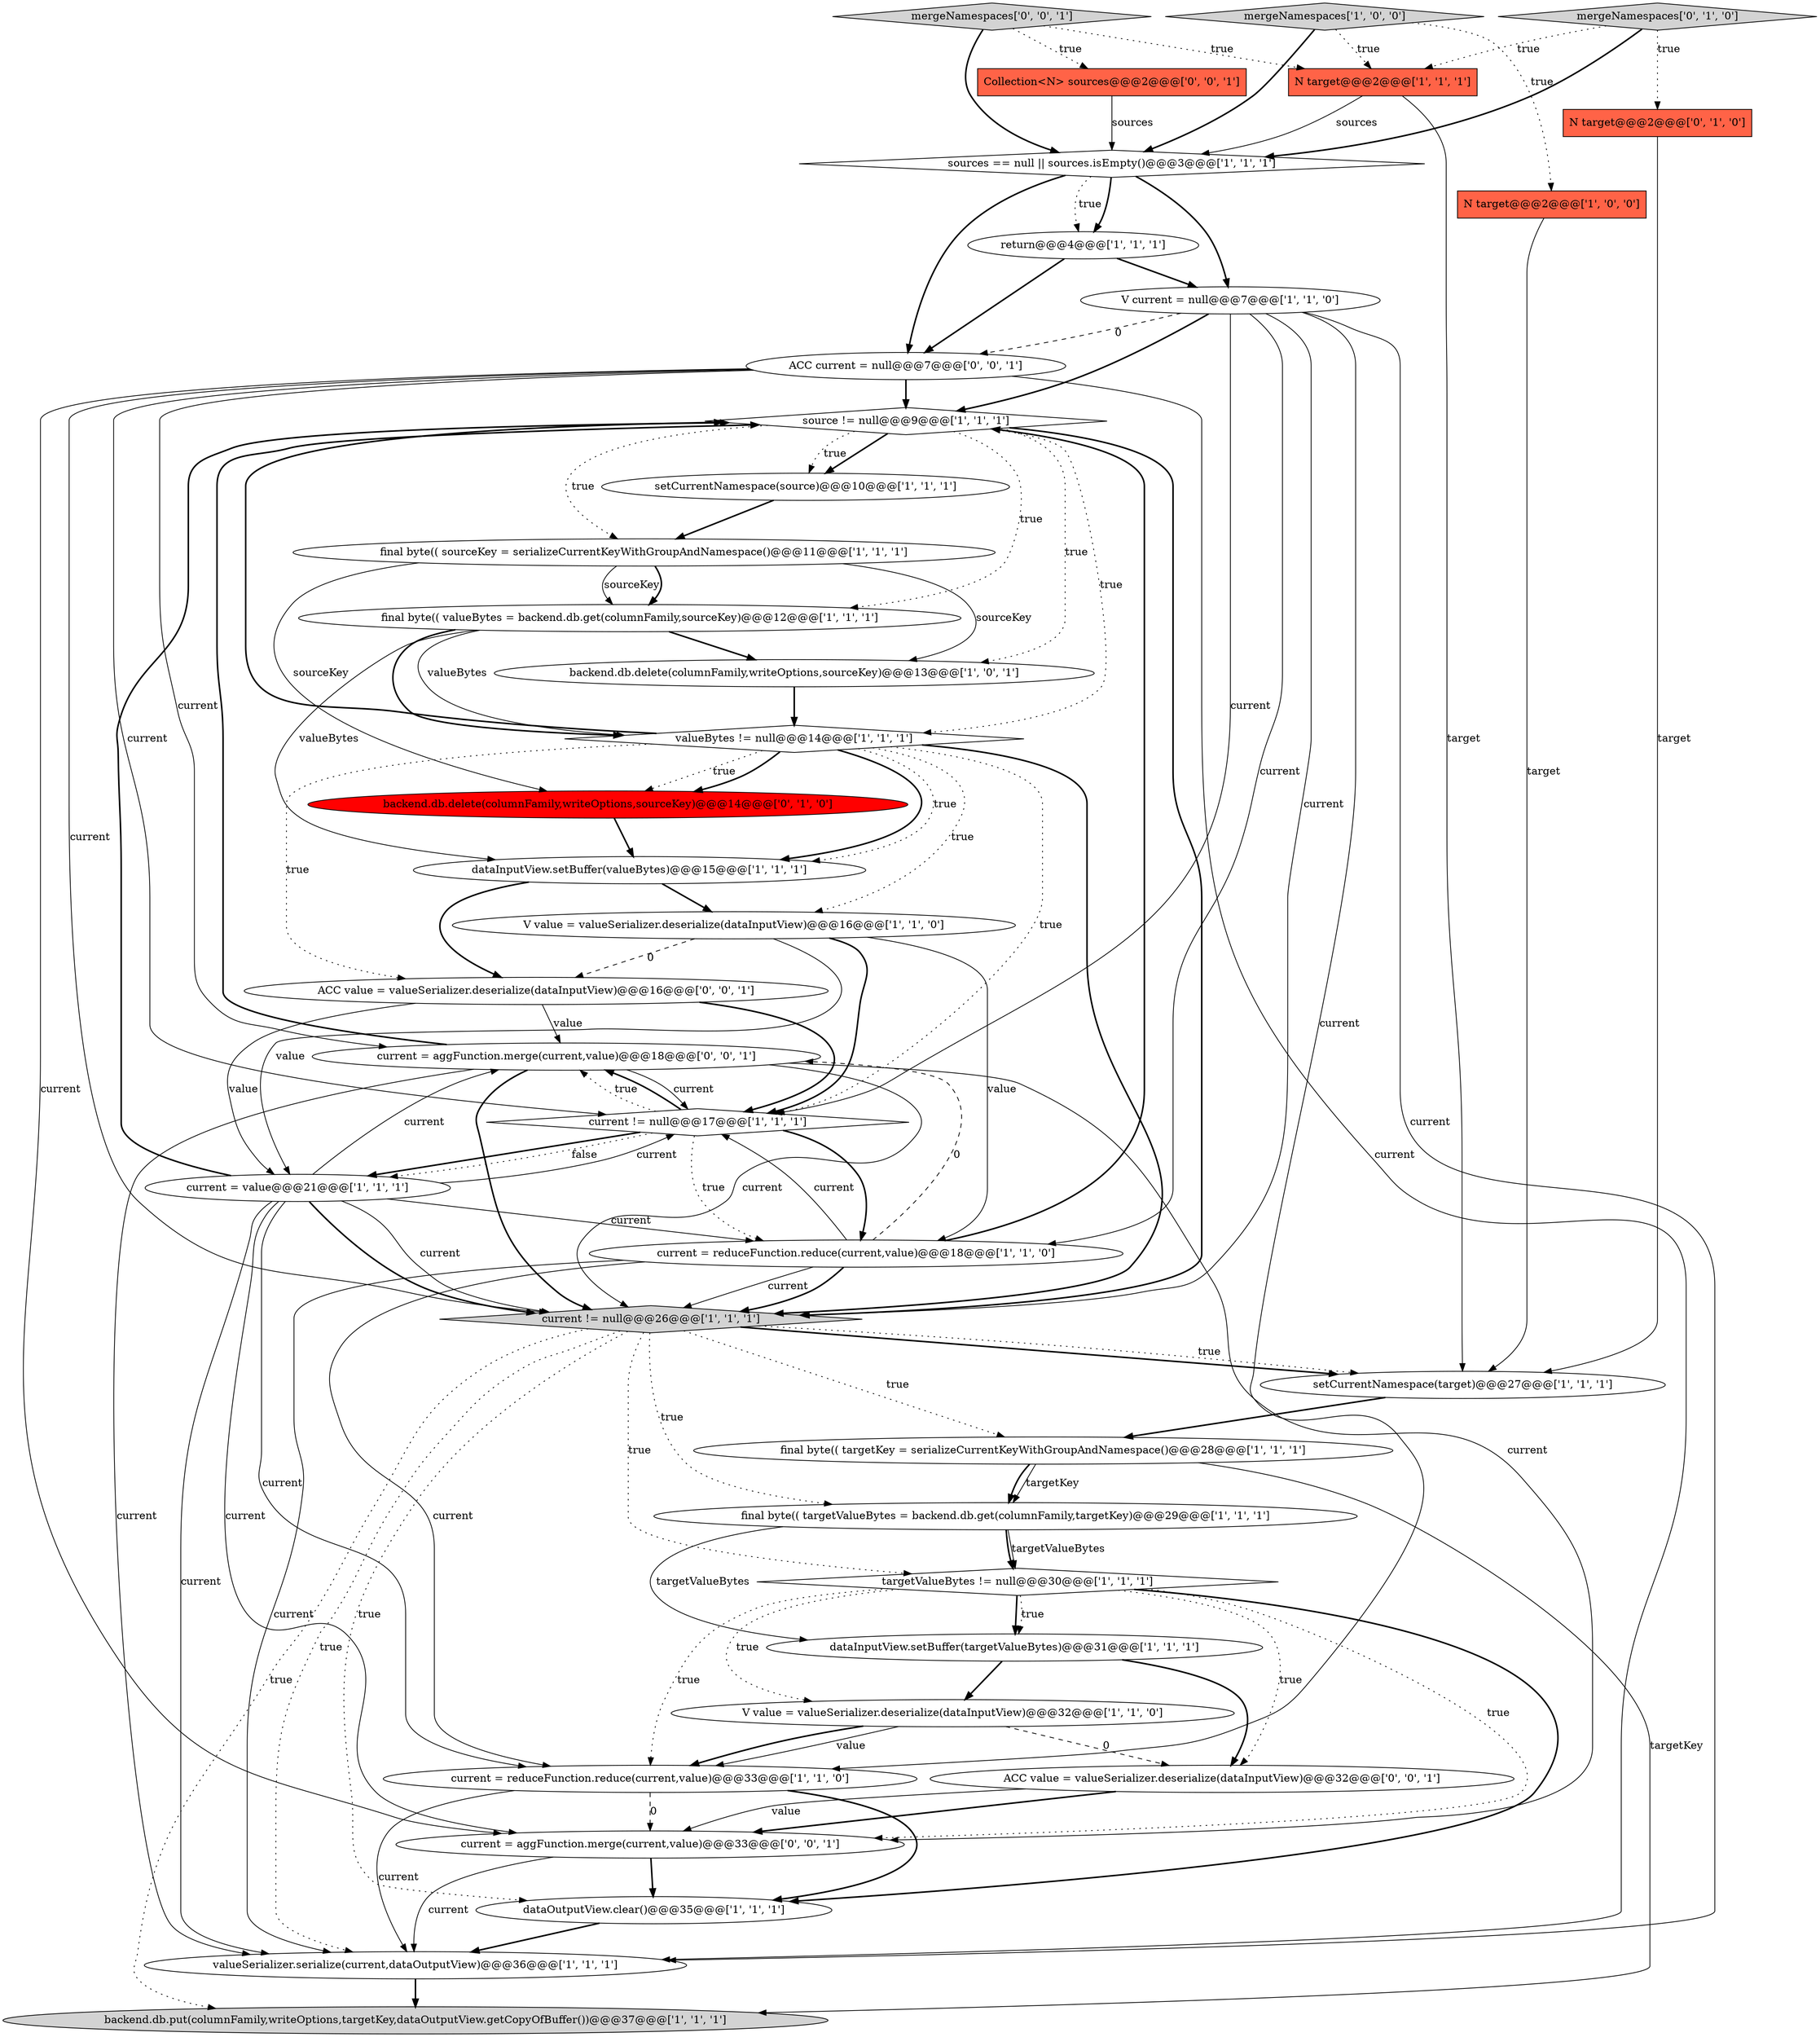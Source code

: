 digraph {
13 [style = filled, label = "final byte(( targetKey = serializeCurrentKeyWithGroupAndNamespace()@@@28@@@['1', '1', '1']", fillcolor = white, shape = ellipse image = "AAA0AAABBB1BBB"];
28 [style = filled, label = "mergeNamespaces['0', '1', '0']", fillcolor = lightgray, shape = diamond image = "AAA0AAABBB2BBB"];
17 [style = filled, label = "V value = valueSerializer.deserialize(dataInputView)@@@32@@@['1', '1', '0']", fillcolor = white, shape = ellipse image = "AAA0AAABBB1BBB"];
2 [style = filled, label = "final byte(( targetValueBytes = backend.db.get(columnFamily,targetKey)@@@29@@@['1', '1', '1']", fillcolor = white, shape = ellipse image = "AAA0AAABBB1BBB"];
33 [style = filled, label = "ACC value = valueSerializer.deserialize(dataInputView)@@@16@@@['0', '0', '1']", fillcolor = white, shape = ellipse image = "AAA0AAABBB3BBB"];
0 [style = filled, label = "source != null@@@9@@@['1', '1', '1']", fillcolor = white, shape = diamond image = "AAA0AAABBB1BBB"];
23 [style = filled, label = "N target@@@2@@@['1', '1', '1']", fillcolor = tomato, shape = box image = "AAA0AAABBB1BBB"];
9 [style = filled, label = "setCurrentNamespace(target)@@@27@@@['1', '1', '1']", fillcolor = white, shape = ellipse image = "AAA0AAABBB1BBB"];
5 [style = filled, label = "final byte(( sourceKey = serializeCurrentKeyWithGroupAndNamespace()@@@11@@@['1', '1', '1']", fillcolor = white, shape = ellipse image = "AAA0AAABBB1BBB"];
16 [style = filled, label = "V current = null@@@7@@@['1', '1', '0']", fillcolor = white, shape = ellipse image = "AAA0AAABBB1BBB"];
18 [style = filled, label = "valueBytes != null@@@14@@@['1', '1', '1']", fillcolor = white, shape = diamond image = "AAA0AAABBB1BBB"];
35 [style = filled, label = "current = aggFunction.merge(current,value)@@@18@@@['0', '0', '1']", fillcolor = white, shape = ellipse image = "AAA0AAABBB3BBB"];
32 [style = filled, label = "Collection<N> sources@@@2@@@['0', '0', '1']", fillcolor = tomato, shape = box image = "AAA0AAABBB3BBB"];
14 [style = filled, label = "mergeNamespaces['1', '0', '0']", fillcolor = lightgray, shape = diamond image = "AAA0AAABBB1BBB"];
22 [style = filled, label = "dataInputView.setBuffer(valueBytes)@@@15@@@['1', '1', '1']", fillcolor = white, shape = ellipse image = "AAA0AAABBB1BBB"];
4 [style = filled, label = "return@@@4@@@['1', '1', '1']", fillcolor = white, shape = ellipse image = "AAA0AAABBB1BBB"];
7 [style = filled, label = "current != null@@@26@@@['1', '1', '1']", fillcolor = lightgray, shape = diamond image = "AAA0AAABBB1BBB"];
10 [style = filled, label = "N target@@@2@@@['1', '0', '0']", fillcolor = tomato, shape = box image = "AAA0AAABBB1BBB"];
8 [style = filled, label = "backend.db.delete(columnFamily,writeOptions,sourceKey)@@@13@@@['1', '0', '1']", fillcolor = white, shape = ellipse image = "AAA0AAABBB1BBB"];
31 [style = filled, label = "ACC value = valueSerializer.deserialize(dataInputView)@@@32@@@['0', '0', '1']", fillcolor = white, shape = ellipse image = "AAA0AAABBB3BBB"];
26 [style = filled, label = "targetValueBytes != null@@@30@@@['1', '1', '1']", fillcolor = white, shape = diamond image = "AAA0AAABBB1BBB"];
19 [style = filled, label = "current != null@@@17@@@['1', '1', '1']", fillcolor = white, shape = diamond image = "AAA0AAABBB1BBB"];
3 [style = filled, label = "current = reduceFunction.reduce(current,value)@@@33@@@['1', '1', '0']", fillcolor = white, shape = ellipse image = "AAA0AAABBB1BBB"];
27 [style = filled, label = "backend.db.put(columnFamily,writeOptions,targetKey,dataOutputView.getCopyOfBuffer())@@@37@@@['1', '1', '1']", fillcolor = lightgray, shape = ellipse image = "AAA0AAABBB1BBB"];
15 [style = filled, label = "sources == null || sources.isEmpty()@@@3@@@['1', '1', '1']", fillcolor = white, shape = diamond image = "AAA0AAABBB1BBB"];
6 [style = filled, label = "V value = valueSerializer.deserialize(dataInputView)@@@16@@@['1', '1', '0']", fillcolor = white, shape = ellipse image = "AAA0AAABBB1BBB"];
36 [style = filled, label = "current = aggFunction.merge(current,value)@@@33@@@['0', '0', '1']", fillcolor = white, shape = ellipse image = "AAA0AAABBB3BBB"];
30 [style = filled, label = "N target@@@2@@@['0', '1', '0']", fillcolor = tomato, shape = box image = "AAA0AAABBB2BBB"];
34 [style = filled, label = "ACC current = null@@@7@@@['0', '0', '1']", fillcolor = white, shape = ellipse image = "AAA0AAABBB3BBB"];
20 [style = filled, label = "setCurrentNamespace(source)@@@10@@@['1', '1', '1']", fillcolor = white, shape = ellipse image = "AAA0AAABBB1BBB"];
29 [style = filled, label = "backend.db.delete(columnFamily,writeOptions,sourceKey)@@@14@@@['0', '1', '0']", fillcolor = red, shape = ellipse image = "AAA1AAABBB2BBB"];
25 [style = filled, label = "current = reduceFunction.reduce(current,value)@@@18@@@['1', '1', '0']", fillcolor = white, shape = ellipse image = "AAA0AAABBB1BBB"];
12 [style = filled, label = "valueSerializer.serialize(current,dataOutputView)@@@36@@@['1', '1', '1']", fillcolor = white, shape = ellipse image = "AAA0AAABBB1BBB"];
24 [style = filled, label = "final byte(( valueBytes = backend.db.get(columnFamily,sourceKey)@@@12@@@['1', '1', '1']", fillcolor = white, shape = ellipse image = "AAA0AAABBB1BBB"];
21 [style = filled, label = "dataOutputView.clear()@@@35@@@['1', '1', '1']", fillcolor = white, shape = ellipse image = "AAA0AAABBB1BBB"];
1 [style = filled, label = "current = value@@@21@@@['1', '1', '1']", fillcolor = white, shape = ellipse image = "AAA0AAABBB1BBB"];
11 [style = filled, label = "dataInputView.setBuffer(targetValueBytes)@@@31@@@['1', '1', '1']", fillcolor = white, shape = ellipse image = "AAA0AAABBB1BBB"];
37 [style = filled, label = "mergeNamespaces['0', '0', '1']", fillcolor = lightgray, shape = diamond image = "AAA0AAABBB3BBB"];
16->0 [style = bold, label=""];
2->26 [style = bold, label=""];
0->5 [style = dotted, label="true"];
35->19 [style = solid, label="current"];
16->25 [style = solid, label="current"];
23->15 [style = solid, label="sources"];
16->12 [style = solid, label="current"];
17->3 [style = solid, label="value"];
37->15 [style = bold, label=""];
25->12 [style = solid, label="current"];
34->12 [style = solid, label="current"];
26->11 [style = bold, label=""];
16->7 [style = solid, label="current"];
7->9 [style = bold, label=""];
28->30 [style = dotted, label="true"];
19->1 [style = bold, label=""];
18->22 [style = bold, label=""];
25->19 [style = solid, label="current"];
1->7 [style = solid, label="current"];
0->24 [style = dotted, label="true"];
7->27 [style = dotted, label="true"];
25->7 [style = solid, label="current"];
34->19 [style = solid, label="current"];
19->35 [style = dotted, label="true"];
26->36 [style = dotted, label="true"];
18->0 [style = bold, label=""];
35->7 [style = bold, label=""];
4->16 [style = bold, label=""];
35->7 [style = solid, label="current"];
1->36 [style = solid, label="current"];
22->33 [style = bold, label=""];
15->34 [style = bold, label=""];
6->1 [style = solid, label="value"];
8->18 [style = bold, label=""];
3->36 [style = dashed, label="0"];
7->13 [style = dotted, label="true"];
34->7 [style = solid, label="current"];
34->36 [style = solid, label="current"];
32->15 [style = solid, label="sources"];
25->3 [style = solid, label="current"];
1->0 [style = bold, label=""];
13->2 [style = solid, label="targetKey"];
33->35 [style = solid, label="value"];
25->7 [style = bold, label=""];
24->18 [style = bold, label=""];
26->3 [style = dotted, label="true"];
6->33 [style = dashed, label="0"];
34->0 [style = bold, label=""];
19->25 [style = bold, label=""];
7->12 [style = dotted, label="true"];
1->3 [style = solid, label="current"];
18->6 [style = dotted, label="true"];
0->7 [style = bold, label=""];
0->8 [style = dotted, label="true"];
16->34 [style = dashed, label="0"];
35->0 [style = bold, label=""];
5->8 [style = solid, label="sourceKey"];
3->12 [style = solid, label="current"];
24->18 [style = solid, label="valueBytes"];
5->24 [style = solid, label="sourceKey"];
28->23 [style = dotted, label="true"];
11->17 [style = bold, label=""];
0->20 [style = bold, label=""];
14->15 [style = bold, label=""];
24->8 [style = bold, label=""];
18->7 [style = bold, label=""];
34->35 [style = solid, label="current"];
7->21 [style = dotted, label="true"];
22->6 [style = bold, label=""];
18->29 [style = dotted, label="true"];
25->0 [style = bold, label=""];
7->2 [style = dotted, label="true"];
31->36 [style = solid, label="value"];
0->18 [style = dotted, label="true"];
18->33 [style = dotted, label="true"];
18->19 [style = dotted, label="true"];
7->26 [style = dotted, label="true"];
16->3 [style = solid, label="current"];
1->12 [style = solid, label="current"];
14->23 [style = dotted, label="true"];
31->36 [style = bold, label=""];
1->35 [style = solid, label="current"];
35->36 [style = solid, label="current"];
1->7 [style = bold, label=""];
26->21 [style = bold, label=""];
21->12 [style = bold, label=""];
11->31 [style = bold, label=""];
2->11 [style = solid, label="targetValueBytes"];
26->31 [style = dotted, label="true"];
37->32 [style = dotted, label="true"];
23->9 [style = solid, label="target"];
26->17 [style = dotted, label="true"];
5->24 [style = bold, label=""];
19->35 [style = bold, label=""];
13->27 [style = solid, label="targetKey"];
17->3 [style = bold, label=""];
3->21 [style = bold, label=""];
26->11 [style = dotted, label="true"];
33->19 [style = bold, label=""];
30->9 [style = solid, label="target"];
12->27 [style = bold, label=""];
4->34 [style = bold, label=""];
13->2 [style = bold, label=""];
35->12 [style = solid, label="current"];
18->22 [style = dotted, label="true"];
19->25 [style = dotted, label="true"];
19->1 [style = dotted, label="false"];
28->15 [style = bold, label=""];
1->19 [style = solid, label="current"];
10->9 [style = solid, label="target"];
1->25 [style = solid, label="current"];
36->12 [style = solid, label="current"];
33->1 [style = solid, label="value"];
0->20 [style = dotted, label="true"];
6->19 [style = bold, label=""];
7->9 [style = dotted, label="true"];
25->35 [style = dashed, label="0"];
15->16 [style = bold, label=""];
17->31 [style = dashed, label="0"];
14->10 [style = dotted, label="true"];
15->4 [style = dotted, label="true"];
20->5 [style = bold, label=""];
36->21 [style = bold, label=""];
18->29 [style = bold, label=""];
2->26 [style = solid, label="targetValueBytes"];
24->22 [style = solid, label="valueBytes"];
15->4 [style = bold, label=""];
6->25 [style = solid, label="value"];
37->23 [style = dotted, label="true"];
16->19 [style = solid, label="current"];
29->22 [style = bold, label=""];
5->29 [style = solid, label="sourceKey"];
9->13 [style = bold, label=""];
}

